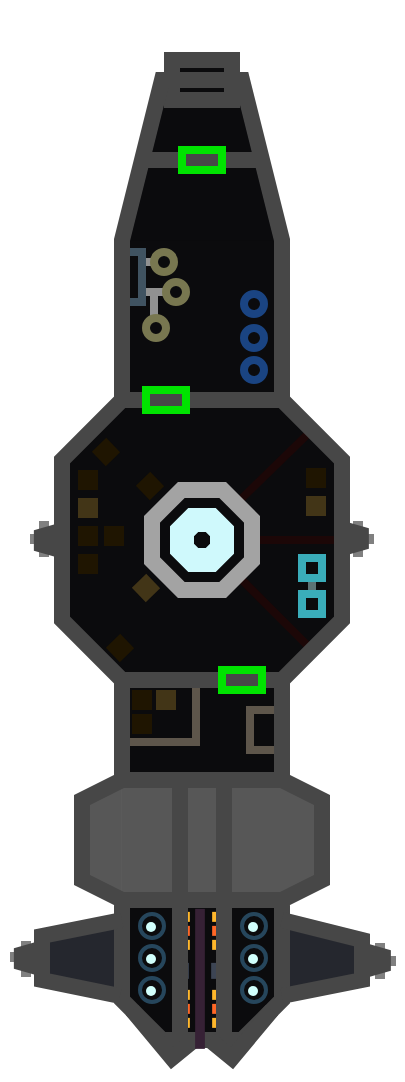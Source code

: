 <mxfile version="24.7.5">
  <diagram name="Page-1" id="wn2WgBWKoTS__nd-mi05">
    <mxGraphModel dx="1780" dy="1250" grid="1" gridSize="5" guides="1" tooltips="1" connect="1" arrows="1" fold="1" page="0" pageScale="1" pageWidth="827" pageHeight="1169" math="0" shadow="0">
      <root>
        <mxCell id="0" />
        <mxCell id="1" parent="0" />
        <mxCell id="I2YBzd-Ep0RmMIOQDvFT-160" value="#" style="rounded=0;whiteSpace=wrap;html=1;fillColor=none;strokeColor=none;rotation=-270;" parent="1" vertex="1">
          <mxGeometry x="-260" y="-100.0" width="540" height="200" as="geometry" />
        </mxCell>
        <mxCell id="Ekk-Qu9Clgl-ypge0_Tx-82" value="" style="shape=trapezoid;perimeter=trapezoidPerimeter;whiteSpace=wrap;html=1;fixedSize=1;rotation=-90;strokeColor=none;size=9.29;fillColor=#25272E;container=0;" parent="1" vertex="1">
          <mxGeometry x="-68" y="189.0" width="35.71" height="39.82" as="geometry" />
        </mxCell>
        <mxCell id="Ekk-Qu9Clgl-ypge0_Tx-81" value="" style="shape=trapezoid;perimeter=trapezoidPerimeter;whiteSpace=wrap;html=1;fixedSize=1;rotation=-270;strokeColor=none;size=9.29;fillColor=#25272E;container=0;" parent="1" vertex="1">
          <mxGeometry x="52" y="189.0" width="35.71" height="39.82" as="geometry" />
        </mxCell>
        <mxCell id="I2YBzd-Ep0RmMIOQDvFT-12" value="" style="shape=trapezoid;perimeter=trapezoidPerimeter;whiteSpace=wrap;html=1;fixedSize=1;rotation=-270;strokeColor=none;size=9.29;fillColor=#0B0B0D;container=0;" parent="1" vertex="1">
          <mxGeometry x="30" y="140.0" width="59.29" height="20" as="geometry" />
        </mxCell>
        <mxCell id="Ekk-Qu9Clgl-ypge0_Tx-57" value="" style="shape=trapezoid;perimeter=trapezoidPerimeter;whiteSpace=wrap;html=1;fixedSize=1;rotation=-270;strokeColor=none;size=9.29;fillColor=#575757;container=0;" parent="1" vertex="1">
          <mxGeometry x="30" y="140.0" width="59.29" height="20" as="geometry" />
        </mxCell>
        <mxCell id="I2YBzd-Ep0RmMIOQDvFT-10" value="" style="rounded=0;whiteSpace=wrap;html=1;strokeColor=none;fillColor=#0B0B0D;container=0;rotation=-270;" parent="1" vertex="1">
          <mxGeometry x="-70" y="110.0" width="160" height="80" as="geometry" />
        </mxCell>
        <mxCell id="Ekk-Qu9Clgl-ypge0_Tx-45" value="" style="rounded=0;whiteSpace=wrap;html=1;strokeColor=none;fillColor=#575757;container=0;rotation=-270;" parent="1" vertex="1">
          <mxGeometry x="-19" y="109.0" width="59.29" height="82.25" as="geometry" />
        </mxCell>
        <mxCell id="I2YBzd-Ep0RmMIOQDvFT-6" value="" style="rounded=0;whiteSpace=wrap;html=1;strokeColor=none;fillColor=#0B0B0D;container=0;rotation=-270;" parent="1" vertex="1">
          <mxGeometry x="-30" y="-150.0" width="80" height="80" as="geometry" />
        </mxCell>
        <mxCell id="I2YBzd-Ep0RmMIOQDvFT-102" value="" style="endArrow=none;html=1;rounded=0;strokeWidth=4;strokeColor=#919191;exitX=1;exitY=0.5;exitDx=0;exitDy=0;" parent="1" source="I2YBzd-Ep0RmMIOQDvFT-99" edge="1">
          <mxGeometry width="50" height="50" relative="1" as="geometry">
            <mxPoint x="-10" y="-124.0" as="sourcePoint" />
            <mxPoint x="-20" y="-124.0" as="targetPoint" />
          </mxGeometry>
        </mxCell>
        <mxCell id="I2YBzd-Ep0RmMIOQDvFT-98" value="" style="endArrow=none;html=1;rounded=0;strokeWidth=4;strokeColor=#919191;exitX=1;exitY=0.5;exitDx=0;exitDy=0;" parent="1" source="I2YBzd-Ep0RmMIOQDvFT-103" edge="1">
          <mxGeometry width="50" height="50" relative="1" as="geometry">
            <mxPoint x="-10" y="-139.0" as="sourcePoint" />
            <mxPoint x="-20" y="-139.0" as="targetPoint" />
          </mxGeometry>
        </mxCell>
        <mxCell id="I2YBzd-Ep0RmMIOQDvFT-100" value="" style="rounded=0;whiteSpace=wrap;html=1;strokeWidth=4;strokeColor=#405361;fillColor=none;container=0;rotation=-180;" parent="1" vertex="1">
          <mxGeometry x="-29" y="-144.0" width="9" height="25" as="geometry" />
        </mxCell>
        <mxCell id="Ekk-Qu9Clgl-ypge0_Tx-35" value="" style="group;rotation=-450;" parent="1" vertex="1" connectable="0">
          <mxGeometry x="80" y="-7.0" width="18" height="13" as="geometry" />
        </mxCell>
        <mxCell id="Ekk-Qu9Clgl-ypge0_Tx-31" value="" style="rounded=0;whiteSpace=wrap;html=1;strokeColor=none;fillColor=#808080;rotation=-450;" parent="Ekk-Qu9Clgl-ypge0_Tx-35" vertex="1">
          <mxGeometry x="11" y="4" width="5" height="5" as="geometry" />
        </mxCell>
        <mxCell id="Ekk-Qu9Clgl-ypge0_Tx-32" value="" style="rounded=0;whiteSpace=wrap;html=1;strokeColor=none;fillColor=#808080;rotation=-450;" parent="Ekk-Qu9Clgl-ypge0_Tx-35" vertex="1">
          <mxGeometry x="6" y="-3" width="4" height="5" as="geometry" />
        </mxCell>
        <mxCell id="Ekk-Qu9Clgl-ypge0_Tx-33" value="" style="rounded=0;whiteSpace=wrap;html=1;strokeColor=none;fillColor=#808080;rotation=-450;" parent="Ekk-Qu9Clgl-ypge0_Tx-35" vertex="1">
          <mxGeometry x="6" y="11" width="4" height="5" as="geometry" />
        </mxCell>
        <mxCell id="Ekk-Qu9Clgl-ypge0_Tx-34" value="" style="shape=trapezoid;perimeter=trapezoidPerimeter;whiteSpace=wrap;html=1;fixedSize=1;rotation=-630;strokeColor=none;size=3;fillColor=#474747;container=0;" parent="Ekk-Qu9Clgl-ypge0_Tx-35" vertex="1">
          <mxGeometry y="1" width="16.37" height="10.5" as="geometry" />
        </mxCell>
        <mxCell id="Ekk-Qu9Clgl-ypge0_Tx-30" value="" style="rounded=0;whiteSpace=wrap;html=1;strokeColor=none;fillColor=#808080;rotation=-270;" parent="1" vertex="1">
          <mxGeometry x="-76" y="-3.0" width="5" height="5" as="geometry" />
        </mxCell>
        <mxCell id="Ekk-Qu9Clgl-ypge0_Tx-26" value="" style="rounded=0;whiteSpace=wrap;html=1;strokeColor=none;fillColor=#808080;rotation=-270;" parent="1" vertex="1">
          <mxGeometry x="-71" y="4.0" width="4" height="5" as="geometry" />
        </mxCell>
        <mxCell id="Ekk-Qu9Clgl-ypge0_Tx-29" value="" style="rounded=0;whiteSpace=wrap;html=1;strokeColor=none;fillColor=#808080;rotation=-270;" parent="1" vertex="1">
          <mxGeometry x="-71" y="-10.0" width="4" height="5" as="geometry" />
        </mxCell>
        <mxCell id="Ekk-Qu9Clgl-ypge0_Tx-27" value="" style="shape=trapezoid;perimeter=trapezoidPerimeter;whiteSpace=wrap;html=1;fixedSize=1;rotation=-450;strokeColor=none;size=3;fillColor=#474747;container=0;" parent="1" vertex="1">
          <mxGeometry x="-77" y="-5.0" width="16.37" height="10.5" as="geometry" />
        </mxCell>
        <mxCell id="I2YBzd-Ep0RmMIOQDvFT-8" value="" style="shape=trapezoid;perimeter=trapezoidPerimeter;whiteSpace=wrap;html=1;fixedSize=1;rotation=-360;strokeColor=none;size=28.45;fillColor=#0B0B0D;container=0;" parent="1" vertex="1">
          <mxGeometry x="-61" y="-69.0" width="139.29" height="30.5" as="geometry" />
        </mxCell>
        <mxCell id="I2YBzd-Ep0RmMIOQDvFT-7" value="" style="rounded=0;whiteSpace=wrap;html=1;strokeColor=none;fillColor=#0B0B0D;container=0;rotation=-270;" parent="1" vertex="1">
          <mxGeometry x="-31" y="-70.0" width="80" height="139" as="geometry" />
        </mxCell>
        <mxCell id="I2YBzd-Ep0RmMIOQDvFT-9" value="" style="shape=trapezoid;perimeter=trapezoidPerimeter;whiteSpace=wrap;html=1;fixedSize=1;rotation=-180;strokeColor=none;size=28.45;fillColor=#0B0B0D;container=0;" parent="1" vertex="1">
          <mxGeometry x="-61" y="39.0" width="139.29" height="30.5" as="geometry" />
        </mxCell>
        <mxCell id="I2YBzd-Ep0RmMIOQDvFT-157" value="" style="endArrow=none;html=1;rounded=0;exitX=0.5;exitY=0;exitDx=0;exitDy=0;exitPerimeter=0;strokeWidth=4;strokeColor=#1C0707;" parent="1" source="I2YBzd-Ep0RmMIOQDvFT-18" edge="1">
          <mxGeometry width="50" height="50" relative="1" as="geometry">
            <mxPoint x="18" y="-16.0" as="sourcePoint" />
            <mxPoint x="80" y="-2.842e-14" as="targetPoint" />
          </mxGeometry>
        </mxCell>
        <mxCell id="I2YBzd-Ep0RmMIOQDvFT-158" value="" style="endArrow=none;html=1;rounded=0;exitX=0;exitY=0;exitDx=7.32;exitDy=7.32;exitPerimeter=0;strokeWidth=4;strokeColor=#1C0707;" parent="1" edge="1">
          <mxGeometry width="50" height="50" relative="1" as="geometry">
            <mxPoint x="27" y="-18.0" as="sourcePoint" />
            <mxPoint x="65" y="-55.0" as="targetPoint" />
          </mxGeometry>
        </mxCell>
        <mxCell id="I2YBzd-Ep0RmMIOQDvFT-159" value="" style="endArrow=none;html=1;rounded=0;exitX=0;exitY=0;exitDx=42.68;exitDy=7.32;exitPerimeter=0;strokeWidth=4;strokeColor=#1C0707;" parent="1" source="I2YBzd-Ep0RmMIOQDvFT-18" edge="1">
          <mxGeometry width="50" height="50" relative="1" as="geometry">
            <mxPoint x="25" y="16.0" as="sourcePoint" />
            <mxPoint x="65" y="55.0" as="targetPoint" />
          </mxGeometry>
        </mxCell>
        <mxCell id="I2YBzd-Ep0RmMIOQDvFT-132" value="" style="rounded=0;whiteSpace=wrap;html=1;fillColor=none;strokeWidth=4;strokeColor=#5E564B;rotation=-270;" parent="1" vertex="1">
          <mxGeometry x="32" y="87.0" width="20" height="16" as="geometry" />
        </mxCell>
        <mxCell id="I2YBzd-Ep0RmMIOQDvFT-130" value="" style="rounded=0;whiteSpace=wrap;html=1;fillColor=none;strokeWidth=4;strokeColor=#5E564B;rotation=-270;" parent="1" vertex="1">
          <mxGeometry x="-27" y="67.0" width="31" height="37" as="geometry" />
        </mxCell>
        <mxCell id="I2YBzd-Ep0RmMIOQDvFT-84" value="" style="endArrow=none;html=1;rounded=0;entryX=0;entryY=0.5;entryDx=0;entryDy=0;strokeWidth=4;strokeColor=#5C7375;exitX=1;exitY=0.5;exitDx=0;exitDy=0;" parent="1" source="I2YBzd-Ep0RmMIOQDvFT-82" target="I2YBzd-Ep0RmMIOQDvFT-83" edge="1">
          <mxGeometry width="50" height="50" relative="1" as="geometry">
            <mxPoint x="66" y="19.0" as="sourcePoint" />
            <mxPoint x="26" y="19.0" as="targetPoint" />
          </mxGeometry>
        </mxCell>
        <mxCell id="I2YBzd-Ep0RmMIOQDvFT-15" value="" style="shape=trapezoid;perimeter=trapezoidPerimeter;whiteSpace=wrap;html=1;fixedSize=1;rotation=-180;strokeColor=none;size=18.43;fillColor=#0B0B0D;container=0;" parent="1" vertex="1">
          <mxGeometry x="-34" y="230.0" width="86.08" height="20.4" as="geometry" />
        </mxCell>
        <mxCell id="I2YBzd-Ep0RmMIOQDvFT-71" value="" style="rounded=0;whiteSpace=wrap;html=1;strokeColor=none;fillColor=#FFB72C;rotation=-270;" parent="1" vertex="1">
          <mxGeometry x="-1" y="239.0" width="5" height="4.86" as="geometry" />
        </mxCell>
        <mxCell id="I2YBzd-Ep0RmMIOQDvFT-72" value="" style="rounded=0;whiteSpace=wrap;html=1;strokeColor=none;fillColor=#FF6726;rotation=-270;" parent="1" vertex="1">
          <mxGeometry x="-1" y="232.0" width="5" height="4.86" as="geometry" />
        </mxCell>
        <mxCell id="I2YBzd-Ep0RmMIOQDvFT-73" value="" style="rounded=0;whiteSpace=wrap;html=1;strokeColor=none;fillColor=#FFB72C;rotation=-270;" parent="1" vertex="1">
          <mxGeometry x="-1" y="225.0" width="5" height="4.86" as="geometry" />
        </mxCell>
        <mxCell id="I2YBzd-Ep0RmMIOQDvFT-74" value="" style="rounded=0;whiteSpace=wrap;html=1;strokeColor=none;fillColor=#3D4554;rotation=-270;" parent="1" vertex="1">
          <mxGeometry x="-3" y="213.0" width="8" height="4.86" as="geometry" />
        </mxCell>
        <mxCell id="I2YBzd-Ep0RmMIOQDvFT-75" value="" style="rounded=0;whiteSpace=wrap;html=1;strokeColor=none;fillColor=#FFB72C;rotation=-270;" parent="1" vertex="1">
          <mxGeometry x="-1" y="200.0" width="5" height="4.86" as="geometry" />
        </mxCell>
        <mxCell id="I2YBzd-Ep0RmMIOQDvFT-76" value="" style="rounded=0;whiteSpace=wrap;html=1;strokeColor=none;fillColor=#FF6726;rotation=-270;" parent="1" vertex="1">
          <mxGeometry x="-1" y="193.0" width="5" height="4.86" as="geometry" />
        </mxCell>
        <mxCell id="I2YBzd-Ep0RmMIOQDvFT-77" value="" style="rounded=0;whiteSpace=wrap;html=1;strokeColor=none;fillColor=#FFB72C;rotation=-270;" parent="1" vertex="1">
          <mxGeometry x="-1" y="186.0" width="5" height="4.86" as="geometry" />
        </mxCell>
        <mxCell id="I2YBzd-Ep0RmMIOQDvFT-68" value="" style="rounded=0;whiteSpace=wrap;html=1;strokeColor=none;fillColor=#FFB72C;rotation=-270;" parent="1" vertex="1">
          <mxGeometry x="15" y="239.0" width="5" height="4.86" as="geometry" />
        </mxCell>
        <mxCell id="I2YBzd-Ep0RmMIOQDvFT-69" value="" style="rounded=0;whiteSpace=wrap;html=1;strokeColor=none;fillColor=#FF6726;rotation=-270;" parent="1" vertex="1">
          <mxGeometry x="15" y="232.0" width="5" height="4.86" as="geometry" />
        </mxCell>
        <mxCell id="I2YBzd-Ep0RmMIOQDvFT-70" value="" style="rounded=0;whiteSpace=wrap;html=1;strokeColor=none;fillColor=#FFB72C;rotation=-270;" parent="1" vertex="1">
          <mxGeometry x="15" y="225.0" width="5" height="4.86" as="geometry" />
        </mxCell>
        <mxCell id="I2YBzd-Ep0RmMIOQDvFT-67" value="" style="rounded=0;whiteSpace=wrap;html=1;strokeColor=none;fillColor=#3D4554;rotation=-270;" parent="1" vertex="1">
          <mxGeometry x="13" y="213.0" width="8" height="4.86" as="geometry" />
        </mxCell>
        <mxCell id="I2YBzd-Ep0RmMIOQDvFT-57" value="" style="rounded=0;whiteSpace=wrap;html=1;strokeColor=none;fillColor=#FFB72C;rotation=-270;" parent="1" vertex="1">
          <mxGeometry x="15" y="200.0" width="5" height="4.86" as="geometry" />
        </mxCell>
        <mxCell id="I2YBzd-Ep0RmMIOQDvFT-47" value="" style="rounded=0;whiteSpace=wrap;html=1;strokeColor=none;fillColor=#FF6726;rotation=-270;" parent="1" vertex="1">
          <mxGeometry x="15" y="193.0" width="5" height="4.86" as="geometry" />
        </mxCell>
        <mxCell id="I2YBzd-Ep0RmMIOQDvFT-45" value="" style="rounded=0;whiteSpace=wrap;html=1;strokeColor=none;fillColor=#FFB72C;rotation=-270;" parent="1" vertex="1">
          <mxGeometry x="15" y="186.0" width="5" height="4.86" as="geometry" />
        </mxCell>
        <mxCell id="I2YBzd-Ep0RmMIOQDvFT-17" value="" style="rounded=0;whiteSpace=wrap;html=1;strokeColor=none;fillColor=#0B0B0D;container=0;rotation=-270;" parent="1" vertex="1">
          <mxGeometry x="-1" y="-245.0" width="20" height="30.18" as="geometry" />
        </mxCell>
        <mxCell id="I2YBzd-Ep0RmMIOQDvFT-13" value="" style="shape=trapezoid;perimeter=trapezoidPerimeter;whiteSpace=wrap;html=1;fixedSize=1;rotation=-450;strokeColor=none;size=9.29;fillColor=#575757;container=0;" parent="1" vertex="1">
          <mxGeometry x="-70" y="140.0" width="59.29" height="20" as="geometry" />
        </mxCell>
        <mxCell id="I2YBzd-Ep0RmMIOQDvFT-5" value="" style="shape=trapezoid;perimeter=trapezoidPerimeter;whiteSpace=wrap;html=1;fixedSize=1;rotation=-360;strokeColor=none;size=20.93;fillColor=#0B0B0D;container=0;" parent="1" vertex="1">
          <mxGeometry x="-32" y="-229.0" width="82.37" height="79.22" as="geometry" />
        </mxCell>
        <mxCell id="h76gvVELBRy7qwnbFygQ-2153" value="" style="endArrow=none;html=1;rounded=0;strokeWidth=8;strokeColor=#474747;" parent="1" edge="1">
          <mxGeometry width="50" height="50" relative="1" as="geometry">
            <mxPoint x="10" y="250.0" as="sourcePoint" />
            <mxPoint x="10" y="-230.0" as="targetPoint" />
            <Array as="points">
              <mxPoint x="30" y="250.0" />
              <mxPoint x="50" y="230.0" />
              <mxPoint x="50" y="180.0" />
              <mxPoint x="70" y="170.0" />
              <mxPoint x="70" y="130.0" />
              <mxPoint x="50" y="120.0" />
              <mxPoint x="50" y="70.0" />
              <mxPoint x="80" y="40.0" />
              <mxPoint x="80" y="-40.0" />
              <mxPoint x="50" y="-70.0" />
              <mxPoint x="50" y="-150.0" />
              <mxPoint x="30" y="-230.0" />
            </Array>
          </mxGeometry>
        </mxCell>
        <mxCell id="h76gvVELBRy7qwnbFygQ-2155" value="" style="rounded=0;whiteSpace=wrap;html=1;fillColor=none;strokeWidth=8;strokeColor=#474747;rotation=-270;" parent="1" vertex="1">
          <mxGeometry y="-245.0" width="20" height="30" as="geometry" />
        </mxCell>
        <mxCell id="h76gvVELBRy7qwnbFygQ-2196" value="" style="endArrow=none;html=1;rounded=0;strokeWidth=8;strokeColor=#474747;" parent="1" edge="1">
          <mxGeometry width="50" height="50" relative="1" as="geometry">
            <mxPoint x="10" y="250.0" as="sourcePoint" />
            <mxPoint x="10" y="-230.0" as="targetPoint" />
            <Array as="points">
              <mxPoint x="-10" y="250.0" />
              <mxPoint x="-30" y="230.0" />
              <mxPoint x="-30" y="180.0" />
              <mxPoint x="-50" y="170.0" />
              <mxPoint x="-50" y="130.0" />
              <mxPoint x="-30" y="120.0" />
              <mxPoint x="-30" y="70.0" />
              <mxPoint x="-60" y="40.0" />
              <mxPoint x="-60" y="-40.0" />
              <mxPoint x="-30" y="-70.0" />
              <mxPoint x="-30" y="-150.0" />
              <mxPoint x="-10" y="-230.0" />
            </Array>
          </mxGeometry>
        </mxCell>
        <mxCell id="I2YBzd-Ep0RmMIOQDvFT-1" value="" style="endArrow=none;html=1;rounded=0;strokeWidth=8;strokeColor=#474747;" parent="1" edge="1">
          <mxGeometry width="50" height="50" relative="1" as="geometry">
            <mxPoint x="-31" y="-70.0" as="sourcePoint" />
            <mxPoint x="50" y="-70.0" as="targetPoint" />
            <Array as="points" />
          </mxGeometry>
        </mxCell>
        <mxCell id="I2YBzd-Ep0RmMIOQDvFT-2" value="" style="endArrow=none;html=1;rounded=0;strokeWidth=8;strokeColor=#474747;" parent="1" edge="1">
          <mxGeometry width="50" height="50" relative="1" as="geometry">
            <mxPoint x="-31" y="70.0" as="sourcePoint" />
            <mxPoint x="50" y="70.0" as="targetPoint" />
            <Array as="points" />
          </mxGeometry>
        </mxCell>
        <mxCell id="I2YBzd-Ep0RmMIOQDvFT-3" value="" style="endArrow=none;html=1;rounded=0;strokeWidth=8;strokeColor=#474747;" parent="1" edge="1">
          <mxGeometry width="50" height="50" relative="1" as="geometry">
            <mxPoint x="-31" y="120.0" as="sourcePoint" />
            <mxPoint x="50" y="120.0" as="targetPoint" />
            <Array as="points" />
          </mxGeometry>
        </mxCell>
        <mxCell id="I2YBzd-Ep0RmMIOQDvFT-4" value="" style="endArrow=none;html=1;rounded=0;strokeWidth=8;strokeColor=#474747;" parent="1" edge="1">
          <mxGeometry width="50" height="50" relative="1" as="geometry">
            <mxPoint x="-31" y="180.0" as="sourcePoint" />
            <mxPoint x="50" y="180.0" as="targetPoint" />
            <Array as="points" />
          </mxGeometry>
        </mxCell>
        <mxCell id="I2YBzd-Ep0RmMIOQDvFT-18" value="" style="whiteSpace=wrap;html=1;shape=mxgraph.basic.octagon2;align=center;verticalAlign=middle;dx=7.32;fillColor=none;strokeWidth=8;strokeColor=#A3A3A3;container=0;rotation=-270;" parent="1" vertex="1">
          <mxGeometry x="-15" y="-25.0" width="50" height="50" as="geometry" />
        </mxCell>
        <mxCell id="I2YBzd-Ep0RmMIOQDvFT-19" value="" style="whiteSpace=wrap;html=1;shape=mxgraph.basic.octagon2;align=center;verticalAlign=middle;dx=2.81;fillColor=none;strokeWidth=12;strokeColor=#CFF9FC;container=0;rotation=-270;" parent="1" vertex="1">
          <mxGeometry y="-10.0" width="20" height="20" as="geometry" />
        </mxCell>
        <mxCell id="I2YBzd-Ep0RmMIOQDvFT-22" value="" style="endArrow=none;html=1;rounded=0;strokeWidth=8;strokeColor=#474747;" parent="1" edge="1">
          <mxGeometry width="50" height="50" relative="1" as="geometry">
            <mxPoint x="6" y="250.0" as="sourcePoint" />
            <mxPoint x="-25" y="235.0" as="targetPoint" />
            <Array as="points">
              <mxPoint x="-5" y="259" />
            </Array>
          </mxGeometry>
        </mxCell>
        <mxCell id="I2YBzd-Ep0RmMIOQDvFT-23" value="" style="endArrow=none;html=1;rounded=0;strokeWidth=8;strokeColor=#474747;" parent="1" edge="1">
          <mxGeometry width="50" height="50" relative="1" as="geometry">
            <mxPoint x="14" y="250.0" as="sourcePoint" />
            <mxPoint x="45" y="235.0" as="targetPoint" />
            <Array as="points">
              <mxPoint x="25" y="259" />
            </Array>
          </mxGeometry>
        </mxCell>
        <mxCell id="I2YBzd-Ep0RmMIOQDvFT-26" value="" style="endArrow=none;html=1;rounded=0;strokeWidth=8;strokeColor=#474747;" parent="1" edge="1">
          <mxGeometry width="50" height="50" relative="1" as="geometry">
            <mxPoint x="21" y="247.0" as="sourcePoint" />
            <mxPoint x="21" y="120.0" as="targetPoint" />
            <Array as="points" />
          </mxGeometry>
        </mxCell>
        <mxCell id="I2YBzd-Ep0RmMIOQDvFT-29" value="" style="endArrow=none;html=1;rounded=0;strokeWidth=8;strokeColor=#474747;" parent="1" edge="1">
          <mxGeometry width="50" height="50" relative="1" as="geometry">
            <mxPoint x="-1" y="247.0" as="sourcePoint" />
            <mxPoint x="-1" y="120.0" as="targetPoint" />
            <Array as="points" />
          </mxGeometry>
        </mxCell>
        <mxCell id="I2YBzd-Ep0RmMIOQDvFT-30" value="" style="ellipse;whiteSpace=wrap;html=1;strokeColor=#26465C;fillColor=none;strokeWidth=2;rotation=-270;" parent="1" vertex="1">
          <mxGeometry x="30" y="187.0" width="12" height="12" as="geometry" />
        </mxCell>
        <mxCell id="I2YBzd-Ep0RmMIOQDvFT-33" value="" style="ellipse;whiteSpace=wrap;html=1;strokeColor=#26465C;fillColor=none;strokeWidth=2;rotation=-270;" parent="1" vertex="1">
          <mxGeometry x="30" y="219.0" width="12" height="12" as="geometry" />
        </mxCell>
        <mxCell id="I2YBzd-Ep0RmMIOQDvFT-34" value="" style="ellipse;whiteSpace=wrap;html=1;strokeColor=#26465C;fillColor=none;strokeWidth=2;rotation=-270;" parent="1" vertex="1">
          <mxGeometry x="30" y="203.0" width="12" height="12" as="geometry" />
        </mxCell>
        <mxCell id="I2YBzd-Ep0RmMIOQDvFT-35" value="" style="ellipse;whiteSpace=wrap;html=1;strokeColor=#26465C;fillColor=none;strokeWidth=2;rotation=-270;" parent="1" vertex="1">
          <mxGeometry x="-21" y="187.0" width="12" height="12" as="geometry" />
        </mxCell>
        <mxCell id="I2YBzd-Ep0RmMIOQDvFT-36" value="" style="ellipse;whiteSpace=wrap;html=1;strokeColor=#26465C;fillColor=none;strokeWidth=2;rotation=-270;" parent="1" vertex="1">
          <mxGeometry x="-21" y="219.0" width="12" height="12" as="geometry" />
        </mxCell>
        <mxCell id="I2YBzd-Ep0RmMIOQDvFT-37" value="" style="ellipse;whiteSpace=wrap;html=1;strokeColor=#26465C;fillColor=none;strokeWidth=2;rotation=-270;" parent="1" vertex="1">
          <mxGeometry x="-21" y="203.0" width="12" height="12" as="geometry" />
        </mxCell>
        <mxCell id="I2YBzd-Ep0RmMIOQDvFT-39" value="" style="ellipse;whiteSpace=wrap;html=1;strokeColor=none;fillColor=#D1FFFC;rotation=-270;" parent="1" vertex="1">
          <mxGeometry x="33" y="223.0" width="5" height="5" as="geometry" />
        </mxCell>
        <mxCell id="I2YBzd-Ep0RmMIOQDvFT-40" value="" style="ellipse;whiteSpace=wrap;html=1;strokeColor=none;fillColor=#D1FFFC;rotation=-270;" parent="1" vertex="1">
          <mxGeometry x="33" y="207.0" width="5" height="5" as="geometry" />
        </mxCell>
        <mxCell id="I2YBzd-Ep0RmMIOQDvFT-41" value="" style="ellipse;whiteSpace=wrap;html=1;strokeColor=none;fillColor=#D1FFFC;rotation=-270;" parent="1" vertex="1">
          <mxGeometry x="33" y="191.0" width="5" height="5" as="geometry" />
        </mxCell>
        <mxCell id="I2YBzd-Ep0RmMIOQDvFT-42" value="" style="ellipse;whiteSpace=wrap;html=1;strokeColor=none;fillColor=#D1FFFC;rotation=-270;" parent="1" vertex="1">
          <mxGeometry x="-18" y="191.0" width="5" height="5" as="geometry" />
        </mxCell>
        <mxCell id="I2YBzd-Ep0RmMIOQDvFT-43" value="" style="ellipse;whiteSpace=wrap;html=1;strokeColor=none;fillColor=#D1FFFC;rotation=-270;" parent="1" vertex="1">
          <mxGeometry x="-18" y="207.0" width="5" height="5" as="geometry" />
        </mxCell>
        <mxCell id="I2YBzd-Ep0RmMIOQDvFT-44" value="" style="ellipse;whiteSpace=wrap;html=1;strokeColor=none;fillColor=#D1FFFC;rotation=-270;" parent="1" vertex="1">
          <mxGeometry x="-18" y="223.0" width="5" height="5" as="geometry" />
        </mxCell>
        <mxCell id="I2YBzd-Ep0RmMIOQDvFT-78" value="" style="rounded=0;whiteSpace=wrap;html=1;strokeColor=none;fillColor=#362135;rotation=-270;" parent="1" vertex="1">
          <mxGeometry x="-26" y="217.0" width="70" height="4.86" as="geometry" />
        </mxCell>
        <mxCell id="I2YBzd-Ep0RmMIOQDvFT-82" value="" style="rounded=0;whiteSpace=wrap;html=1;strokeWidth=4;strokeColor=#3AADBA;fillColor=none;container=0;rotation=-270;" parent="1" vertex="1">
          <mxGeometry x="60" y="9.0" width="10" height="10" as="geometry" />
        </mxCell>
        <mxCell id="I2YBzd-Ep0RmMIOQDvFT-83" value="" style="rounded=0;whiteSpace=wrap;html=1;strokeWidth=4;strokeColor=#3AADBA;fillColor=none;container=0;rotation=-270;" parent="1" vertex="1">
          <mxGeometry x="60" y="27.0" width="10" height="10" as="geometry" />
        </mxCell>
        <mxCell id="I2YBzd-Ep0RmMIOQDvFT-108" value="" style="rounded=0;whiteSpace=wrap;html=1;strokeColor=#00E300;strokeWidth=4;fillColor=none;container=0;rotation=-270;" parent="1" vertex="1">
          <mxGeometry x="25" y="60.0" width="10" height="20" as="geometry" />
        </mxCell>
        <mxCell id="I2YBzd-Ep0RmMIOQDvFT-109" value="" style="rounded=0;whiteSpace=wrap;html=1;strokeColor=#00E300;strokeWidth=4;fillColor=none;container=0;rotation=-270;" parent="1" vertex="1">
          <mxGeometry x="-13" y="-80.0" width="10" height="20" as="geometry" />
        </mxCell>
        <mxCell id="I2YBzd-Ep0RmMIOQDvFT-110" value="" style="rounded=0;whiteSpace=wrap;html=1;strokeColor=none;fillColor=#1F1501;rotation=-270;" parent="1" vertex="1">
          <mxGeometry x="62" y="-36.0" width="10" height="10" as="geometry" />
        </mxCell>
        <mxCell id="I2YBzd-Ep0RmMIOQDvFT-113" value="" style="rounded=0;whiteSpace=wrap;html=1;strokeColor=none;fillColor=#423517;rotation=-270;" parent="1" vertex="1">
          <mxGeometry x="62" y="-22.0" width="10" height="10" as="geometry" />
        </mxCell>
        <mxCell id="I2YBzd-Ep0RmMIOQDvFT-119" value="" style="rounded=0;whiteSpace=wrap;html=1;strokeColor=none;fillColor=#1F1501;rotation=-270;" parent="1" vertex="1">
          <mxGeometry x="-52" y="-35.0" width="10" height="10" as="geometry" />
        </mxCell>
        <mxCell id="I2YBzd-Ep0RmMIOQDvFT-120" value="" style="rounded=0;whiteSpace=wrap;html=1;strokeColor=none;fillColor=#423517;rotation=-270;" parent="1" vertex="1">
          <mxGeometry x="-52" y="-21.0" width="10" height="10" as="geometry" />
        </mxCell>
        <mxCell id="I2YBzd-Ep0RmMIOQDvFT-121" value="" style="rounded=0;whiteSpace=wrap;html=1;strokeColor=none;fillColor=#1F1501;rotation=-270;" parent="1" vertex="1">
          <mxGeometry x="-52" y="-7.0" width="10" height="10" as="geometry" />
        </mxCell>
        <mxCell id="I2YBzd-Ep0RmMIOQDvFT-122" value="" style="rounded=0;whiteSpace=wrap;html=1;strokeColor=none;fillColor=#1F1501;rotation=-270;" parent="1" vertex="1">
          <mxGeometry x="-52" y="7.0" width="10" height="10" as="geometry" />
        </mxCell>
        <mxCell id="I2YBzd-Ep0RmMIOQDvFT-123" value="" style="rounded=0;whiteSpace=wrap;html=1;strokeColor=none;fillColor=#1F1501;rotation=-270;" parent="1" vertex="1">
          <mxGeometry x="-39" y="-7.0" width="10" height="10" as="geometry" />
        </mxCell>
        <mxCell id="I2YBzd-Ep0RmMIOQDvFT-124" value="" style="rounded=0;whiteSpace=wrap;html=1;strokeColor=none;fillColor=#1F1501;rotation=-314;" parent="1" vertex="1">
          <mxGeometry x="-43" y="-49.0" width="10" height="10" as="geometry" />
        </mxCell>
        <mxCell id="I2YBzd-Ep0RmMIOQDvFT-125" value="" style="rounded=0;whiteSpace=wrap;html=1;strokeColor=none;fillColor=#1F1501;rotation=-314;" parent="1" vertex="1">
          <mxGeometry x="-21" y="-32.0" width="10" height="10" as="geometry" />
        </mxCell>
        <mxCell id="I2YBzd-Ep0RmMIOQDvFT-127" value="" style="rounded=0;whiteSpace=wrap;html=1;strokeColor=none;fillColor=#423517;rotation=-314;" parent="1" vertex="1">
          <mxGeometry x="-23" y="19.0" width="10" height="10" as="geometry" />
        </mxCell>
        <mxCell id="I2YBzd-Ep0RmMIOQDvFT-129" value="" style="rounded=0;whiteSpace=wrap;html=1;strokeColor=none;fillColor=#1F1501;rotation=-314;" parent="1" vertex="1">
          <mxGeometry x="-36" y="49.0" width="10" height="10" as="geometry" />
        </mxCell>
        <mxCell id="Ekk-Qu9Clgl-ypge0_Tx-38" value="" style="ellipse;whiteSpace=wrap;html=1;fillColor=none;strokeWidth=4;strokeColor=#1A4482;rotation=-270;" parent="1" vertex="1">
          <mxGeometry x="31" y="-123.0" width="10" height="10" as="geometry" />
        </mxCell>
        <mxCell id="Ekk-Qu9Clgl-ypge0_Tx-39" value="" style="ellipse;whiteSpace=wrap;html=1;fillColor=none;strokeWidth=4;strokeColor=#1A4482;rotation=-270;" parent="1" vertex="1">
          <mxGeometry x="31" y="-106.0" width="10" height="10" as="geometry" />
        </mxCell>
        <mxCell id="Ekk-Qu9Clgl-ypge0_Tx-40" value="" style="ellipse;whiteSpace=wrap;html=1;fillColor=none;strokeWidth=4;strokeColor=#1A4482;rotation=-270;" parent="1" vertex="1">
          <mxGeometry x="31" y="-90.0" width="10" height="10" as="geometry" />
        </mxCell>
        <mxCell id="I2YBzd-Ep0RmMIOQDvFT-134" value="" style="endArrow=none;html=1;rounded=0;strokeWidth=4;strokeColor=#919191;exitX=1;exitY=0.5;exitDx=0;exitDy=0;entryX=0.5;entryY=1;entryDx=0;entryDy=0;" parent="1" edge="1">
          <mxGeometry width="50" height="50" relative="1" as="geometry">
            <mxPoint x="-14" y="-124.0" as="sourcePoint" />
            <mxPoint x="-14" y="-111.0" as="targetPoint" />
          </mxGeometry>
        </mxCell>
        <mxCell id="I2YBzd-Ep0RmMIOQDvFT-99" value="" style="ellipse;whiteSpace=wrap;html=1;fillColor=none;strokeWidth=4;strokeColor=#787750;container=0;rotation=-180;" parent="1" vertex="1">
          <mxGeometry x="-8" y="-129.0" width="10" height="10" as="geometry" />
        </mxCell>
        <mxCell id="I2YBzd-Ep0RmMIOQDvFT-103" value="" style="ellipse;whiteSpace=wrap;html=1;fillColor=none;strokeWidth=4;strokeColor=#787750;container=0;rotation=-180;" parent="1" vertex="1">
          <mxGeometry x="-14" y="-144.0" width="10" height="10" as="geometry" />
        </mxCell>
        <mxCell id="I2YBzd-Ep0RmMIOQDvFT-133" value="" style="ellipse;whiteSpace=wrap;html=1;fillColor=none;strokeWidth=4;strokeColor=#787750;container=0;rotation=-180;" parent="1" vertex="1">
          <mxGeometry x="-18" y="-111.0" width="10" height="10" as="geometry" />
        </mxCell>
        <mxCell id="Ekk-Qu9Clgl-ypge0_Tx-58" value="" style="group;rotation=-450;" parent="1" vertex="1" connectable="0">
          <mxGeometry x="91" y="204.0" width="18" height="13" as="geometry" />
        </mxCell>
        <mxCell id="Ekk-Qu9Clgl-ypge0_Tx-59" value="" style="rounded=0;whiteSpace=wrap;html=1;strokeColor=none;fillColor=#808080;rotation=-450;" parent="Ekk-Qu9Clgl-ypge0_Tx-58" vertex="1">
          <mxGeometry x="11" y="4" width="5" height="5" as="geometry" />
        </mxCell>
        <mxCell id="Ekk-Qu9Clgl-ypge0_Tx-60" value="" style="rounded=0;whiteSpace=wrap;html=1;strokeColor=none;fillColor=#808080;rotation=-450;" parent="Ekk-Qu9Clgl-ypge0_Tx-58" vertex="1">
          <mxGeometry x="6" y="-3" width="4" height="5" as="geometry" />
        </mxCell>
        <mxCell id="Ekk-Qu9Clgl-ypge0_Tx-61" value="" style="rounded=0;whiteSpace=wrap;html=1;strokeColor=none;fillColor=#808080;rotation=-450;" parent="Ekk-Qu9Clgl-ypge0_Tx-58" vertex="1">
          <mxGeometry x="6" y="11" width="4" height="5" as="geometry" />
        </mxCell>
        <mxCell id="Ekk-Qu9Clgl-ypge0_Tx-62" value="" style="shape=trapezoid;perimeter=trapezoidPerimeter;whiteSpace=wrap;html=1;fixedSize=1;rotation=-630;strokeColor=none;size=3;fillColor=#474747;container=0;" parent="Ekk-Qu9Clgl-ypge0_Tx-58" vertex="1">
          <mxGeometry y="1" width="16.37" height="10.5" as="geometry" />
        </mxCell>
        <mxCell id="Ekk-Qu9Clgl-ypge0_Tx-63" value="" style="rounded=0;whiteSpace=wrap;html=1;strokeColor=none;fillColor=#808080;rotation=-270;" parent="1" vertex="1">
          <mxGeometry x="-86" y="206.0" width="5" height="5" as="geometry" />
        </mxCell>
        <mxCell id="Ekk-Qu9Clgl-ypge0_Tx-64" value="" style="rounded=0;whiteSpace=wrap;html=1;strokeColor=none;fillColor=#808080;rotation=-270;" parent="1" vertex="1">
          <mxGeometry x="-80" y="214.0" width="4" height="5" as="geometry" />
        </mxCell>
        <mxCell id="Ekk-Qu9Clgl-ypge0_Tx-65" value="" style="rounded=0;whiteSpace=wrap;html=1;strokeColor=none;fillColor=#808080;rotation=-270;" parent="1" vertex="1">
          <mxGeometry x="-80" y="200.0" width="4" height="5" as="geometry" />
        </mxCell>
        <mxCell id="Ekk-Qu9Clgl-ypge0_Tx-66" value="" style="shape=trapezoid;perimeter=trapezoidPerimeter;whiteSpace=wrap;html=1;fixedSize=1;rotation=-450;strokeColor=none;size=3;fillColor=#474747;container=0;" parent="1" vertex="1">
          <mxGeometry x="-87" y="204.0" width="16.37" height="10.5" as="geometry" />
        </mxCell>
        <mxCell id="Ekk-Qu9Clgl-ypge0_Tx-68" value="" style="endArrow=none;html=1;rounded=0;strokeWidth=8;strokeColor=#474747;" parent="1" edge="1">
          <mxGeometry width="50" height="50" relative="1" as="geometry">
            <mxPoint x="-21" y="-190.0" as="sourcePoint" />
            <mxPoint x="40" y="-190.0" as="targetPoint" />
            <Array as="points" />
          </mxGeometry>
        </mxCell>
        <mxCell id="Ekk-Qu9Clgl-ypge0_Tx-69" value="" style="rounded=0;whiteSpace=wrap;html=1;strokeColor=#00E300;strokeWidth=4;fillColor=none;container=0;rotation=-270;" parent="1" vertex="1">
          <mxGeometry x="5" y="-200.0" width="10" height="20" as="geometry" />
        </mxCell>
        <mxCell id="Ekk-Qu9Clgl-ypge0_Tx-72" value="" style="rounded=0;whiteSpace=wrap;html=1;strokeColor=none;fillColor=#1F1501;rotation=-270;" parent="1" vertex="1">
          <mxGeometry x="-25" y="75.0" width="10" height="10" as="geometry" />
        </mxCell>
        <mxCell id="Ekk-Qu9Clgl-ypge0_Tx-73" value="" style="rounded=0;whiteSpace=wrap;html=1;strokeColor=none;fillColor=#423517;rotation=-270;" parent="1" vertex="1">
          <mxGeometry x="-13" y="75.0" width="10" height="10" as="geometry" />
        </mxCell>
        <mxCell id="Ekk-Qu9Clgl-ypge0_Tx-74" value="" style="rounded=0;whiteSpace=wrap;html=1;strokeColor=none;fillColor=#1F1501;rotation=-270;" parent="1" vertex="1">
          <mxGeometry x="-25" y="87.0" width="10" height="10" as="geometry" />
        </mxCell>
        <mxCell id="Ekk-Qu9Clgl-ypge0_Tx-75" value="" style="endArrow=none;html=1;rounded=0;strokeWidth=8;strokeColor=#474747;" parent="1" edge="1">
          <mxGeometry width="50" height="50" relative="1" as="geometry">
            <mxPoint x="50" y="228.0" as="sourcePoint" />
            <mxPoint x="50" y="190.0" as="targetPoint" />
            <Array as="points">
              <mxPoint x="90" y="220.0" />
              <mxPoint x="90" y="200.0" />
            </Array>
          </mxGeometry>
        </mxCell>
        <mxCell id="Ekk-Qu9Clgl-ypge0_Tx-80" value="" style="endArrow=none;html=1;rounded=0;strokeWidth=8;strokeColor=#474747;" parent="1" edge="1">
          <mxGeometry width="50" height="50" relative="1" as="geometry">
            <mxPoint x="-31" y="228.0" as="sourcePoint" />
            <mxPoint x="-30" y="190.0" as="targetPoint" />
            <Array as="points">
              <mxPoint x="-70" y="220.0" />
              <mxPoint x="-70" y="198.0" />
            </Array>
          </mxGeometry>
        </mxCell>
      </root>
    </mxGraphModel>
  </diagram>
</mxfile>
